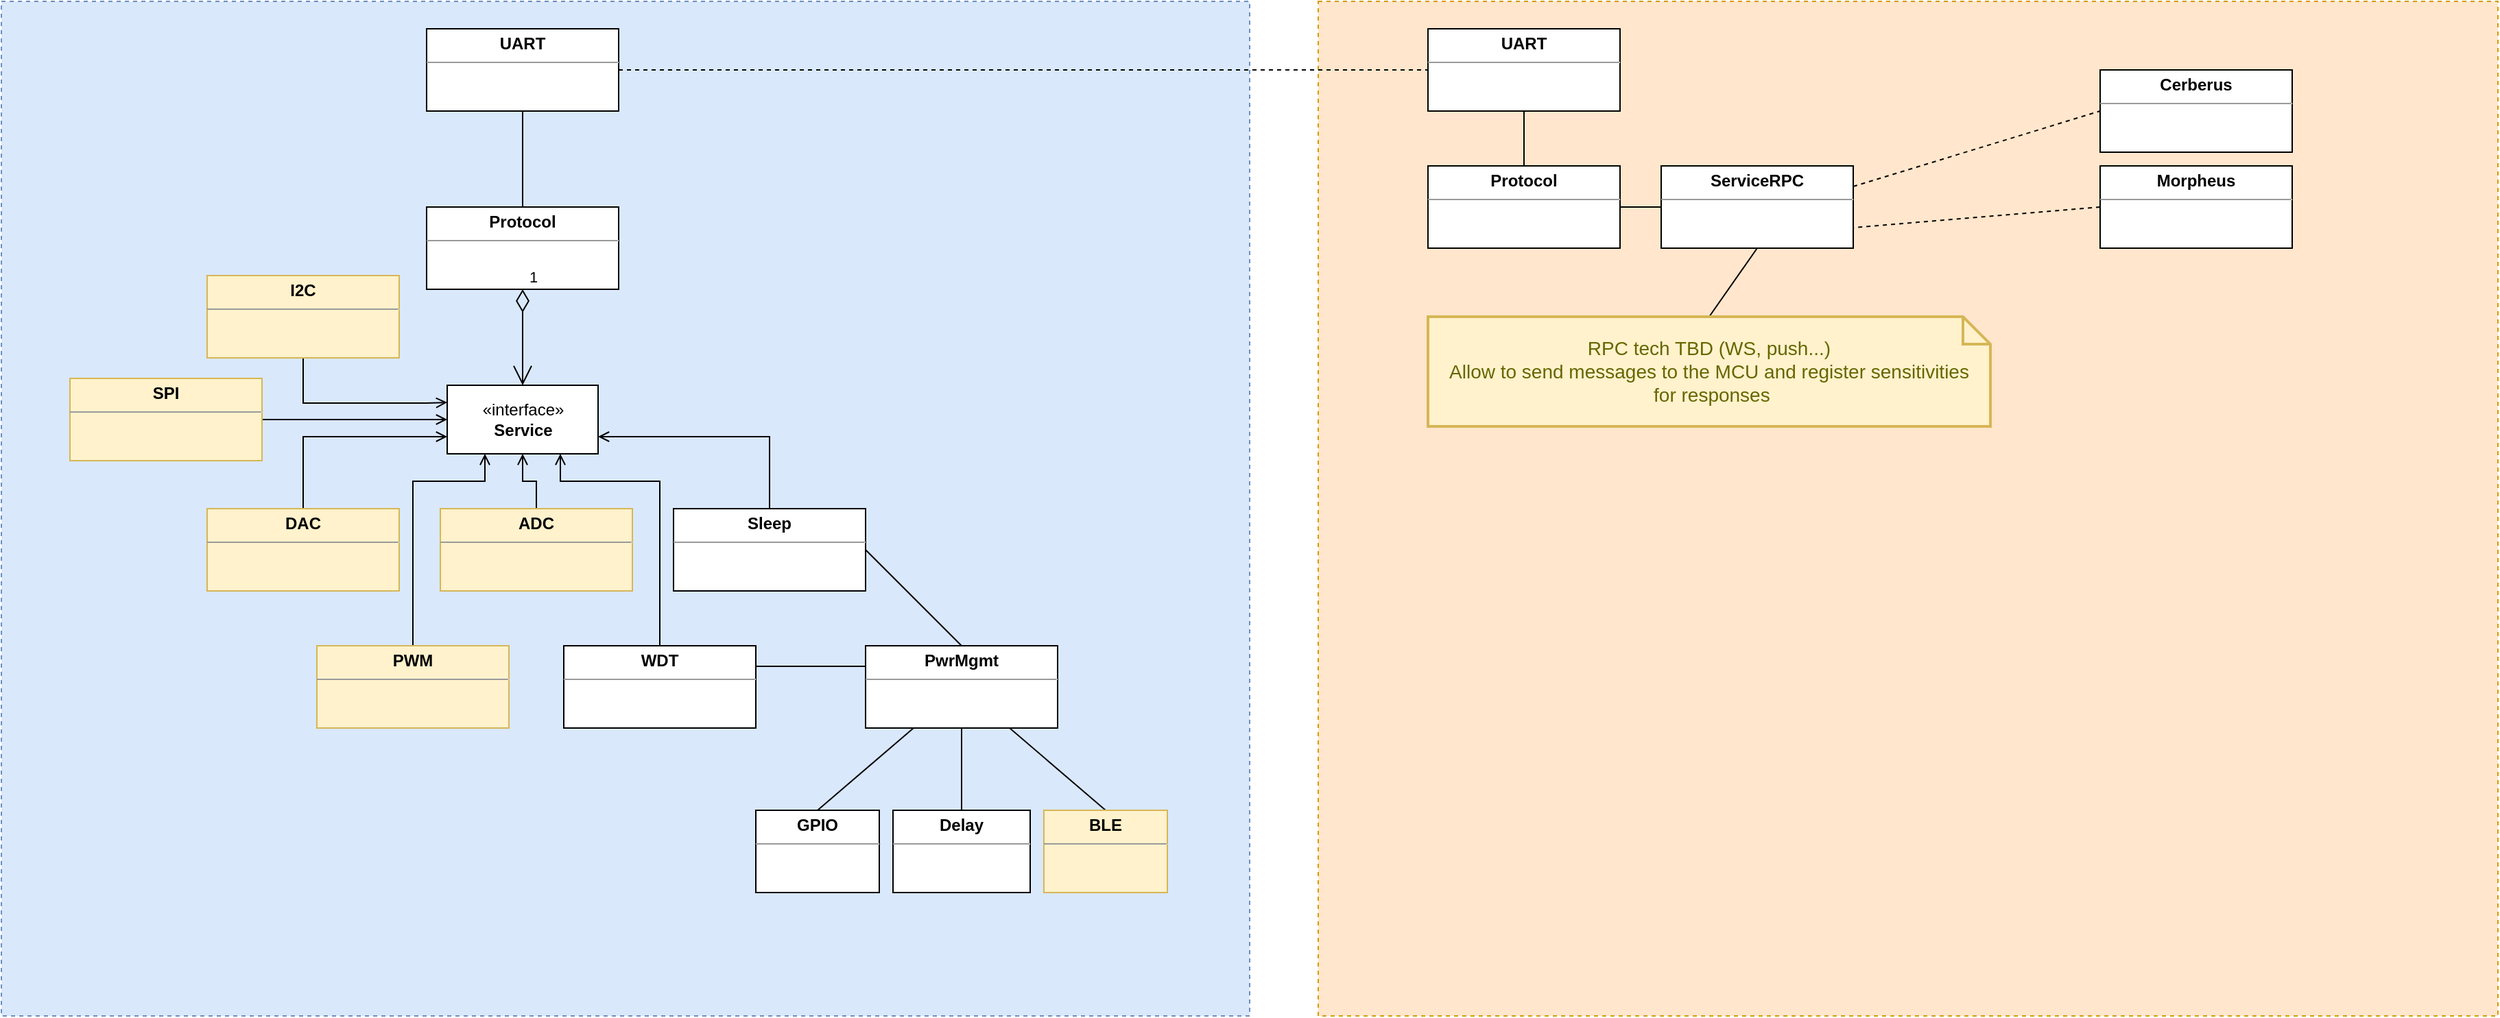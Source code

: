 <mxfile version="19.0.3" type="device" pages="2"><diagram id="K0HIEAH22-h-bRsqw0Rx" name="Morpheus Architecture"><mxGraphModel dx="3510" dy="816" grid="1" gridSize="10" guides="1" tooltips="1" connect="1" arrows="1" fold="1" page="1" pageScale="1" pageWidth="850" pageHeight="1100" math="0" shadow="0"><root><mxCell id="0"/><mxCell id="1" parent="0"/><mxCell id="XmH2_7sDeR7X7D_UyBZw-12" value="" style="rounded=0;whiteSpace=wrap;html=1;fillColor=#ffe6cc;strokeColor=#d79b00;dashed=1;" parent="1" vertex="1"><mxGeometry x="830" y="10" width="860" height="740" as="geometry"/></mxCell><mxCell id="XmH2_7sDeR7X7D_UyBZw-11" value="" style="rounded=0;whiteSpace=wrap;html=1;fillColor=#dae8fc;strokeColor=#6c8ebf;dashed=1;" parent="1" vertex="1"><mxGeometry x="-130" y="10" width="910" height="740" as="geometry"/></mxCell><mxCell id="XmH2_7sDeR7X7D_UyBZw-16" style="edgeStyle=none;rounded=0;orthogonalLoop=1;jettySize=auto;html=1;exitX=1;exitY=0.5;exitDx=0;exitDy=0;entryX=0;entryY=0.5;entryDx=0;entryDy=0;endArrow=none;endFill=0;dashed=1;" parent="1" source="L5Q6bnCBmMXN2NFEyory-2" target="XmH2_7sDeR7X7D_UyBZw-1" edge="1"><mxGeometry relative="1" as="geometry"/></mxCell><mxCell id="L5Q6bnCBmMXN2NFEyory-2" value="&lt;p style=&quot;margin:0px;margin-top:4px;text-align:center;&quot;&gt;&lt;b&gt;UART&lt;/b&gt;&lt;br&gt;&lt;/p&gt;&lt;hr size=&quot;1&quot;&gt;&lt;div style=&quot;height:2px;&quot;&gt;&lt;/div&gt;" style="verticalAlign=top;align=left;overflow=fill;fontSize=12;fontFamily=Helvetica;html=1;" parent="1" vertex="1"><mxGeometry x="180" y="30" width="140" height="60" as="geometry"/></mxCell><mxCell id="L5Q6bnCBmMXN2NFEyory-5" style="edgeStyle=orthogonalEdgeStyle;rounded=0;orthogonalLoop=1;jettySize=auto;html=1;exitX=0.5;exitY=0;exitDx=0;exitDy=0;entryX=0.5;entryY=1;entryDx=0;entryDy=0;endArrow=none;endFill=0;" parent="1" source="L5Q6bnCBmMXN2NFEyory-3" target="L5Q6bnCBmMXN2NFEyory-2" edge="1"><mxGeometry relative="1" as="geometry"/></mxCell><mxCell id="L5Q6bnCBmMXN2NFEyory-3" value="&lt;p style=&quot;margin:0px;margin-top:4px;text-align:center;&quot;&gt;&lt;b&gt;Protocol&lt;/b&gt;&lt;br&gt;&lt;/p&gt;&lt;hr size=&quot;1&quot;&gt;&lt;div style=&quot;height:2px;&quot;&gt;&lt;/div&gt;" style="verticalAlign=top;align=left;overflow=fill;fontSize=12;fontFamily=Helvetica;html=1;" parent="1" vertex="1"><mxGeometry x="180" y="160" width="140" height="60" as="geometry"/></mxCell><mxCell id="L5Q6bnCBmMXN2NFEyory-6" value="«interface»&lt;br&gt;&lt;b&gt;Service&lt;/b&gt;" style="html=1;" parent="1" vertex="1"><mxGeometry x="195" y="290" width="110" height="50" as="geometry"/></mxCell><mxCell id="L5Q6bnCBmMXN2NFEyory-7" value="1" style="endArrow=open;html=1;endSize=12;startArrow=diamondThin;startSize=14;startFill=0;edgeStyle=orthogonalEdgeStyle;align=left;verticalAlign=bottom;rounded=0;exitX=0.5;exitY=1;exitDx=0;exitDy=0;entryX=0.5;entryY=0;entryDx=0;entryDy=0;" parent="1" source="L5Q6bnCBmMXN2NFEyory-3" target="L5Q6bnCBmMXN2NFEyory-6" edge="1"><mxGeometry x="-1" y="3" relative="1" as="geometry"><mxPoint x="250" y="230" as="sourcePoint"/><mxPoint x="410" y="230" as="targetPoint"/></mxGeometry></mxCell><mxCell id="L5Q6bnCBmMXN2NFEyory-15" style="edgeStyle=orthogonalEdgeStyle;rounded=0;orthogonalLoop=1;jettySize=auto;html=1;exitX=0.5;exitY=0;exitDx=0;exitDy=0;entryX=0;entryY=0.75;entryDx=0;entryDy=0;endArrow=open;endFill=0;" parent="1" source="L5Q6bnCBmMXN2NFEyory-8" target="L5Q6bnCBmMXN2NFEyory-6" edge="1"><mxGeometry relative="1" as="geometry"><Array as="points"><mxPoint x="90" y="328"/></Array></mxGeometry></mxCell><mxCell id="L5Q6bnCBmMXN2NFEyory-8" value="&lt;p style=&quot;margin:0px;margin-top:4px;text-align:center;&quot;&gt;&lt;b&gt;DAC&lt;/b&gt;&lt;br&gt;&lt;/p&gt;&lt;hr size=&quot;1&quot;&gt;&lt;div style=&quot;height:2px;&quot;&gt;&lt;/div&gt;" style="verticalAlign=top;align=left;overflow=fill;fontSize=12;fontFamily=Helvetica;html=1;fillColor=#fff2cc;strokeColor=#d6b656;" parent="1" vertex="1"><mxGeometry x="20" y="380" width="140" height="60" as="geometry"/></mxCell><mxCell id="L5Q6bnCBmMXN2NFEyory-12" style="edgeStyle=orthogonalEdgeStyle;rounded=0;orthogonalLoop=1;jettySize=auto;html=1;exitX=0.5;exitY=0;exitDx=0;exitDy=0;entryX=0.5;entryY=1;entryDx=0;entryDy=0;endArrow=open;endFill=0;" parent="1" source="L5Q6bnCBmMXN2NFEyory-9" target="L5Q6bnCBmMXN2NFEyory-6" edge="1"><mxGeometry relative="1" as="geometry"/></mxCell><mxCell id="L5Q6bnCBmMXN2NFEyory-9" value="&lt;p style=&quot;margin:0px;margin-top:4px;text-align:center;&quot;&gt;&lt;b&gt;ADC&lt;/b&gt;&lt;br&gt;&lt;/p&gt;&lt;hr size=&quot;1&quot;&gt;&lt;div style=&quot;height:2px;&quot;&gt;&lt;/div&gt;" style="verticalAlign=top;align=left;overflow=fill;fontSize=12;fontFamily=Helvetica;html=1;fillColor=#fff2cc;strokeColor=#d6b656;" parent="1" vertex="1"><mxGeometry x="190" y="380" width="140" height="60" as="geometry"/></mxCell><mxCell id="L5Q6bnCBmMXN2NFEyory-14" style="edgeStyle=orthogonalEdgeStyle;rounded=0;orthogonalLoop=1;jettySize=auto;html=1;exitX=0.5;exitY=0;exitDx=0;exitDy=0;entryX=1;entryY=0.75;entryDx=0;entryDy=0;endArrow=open;endFill=0;" parent="1" source="L5Q6bnCBmMXN2NFEyory-10" target="L5Q6bnCBmMXN2NFEyory-6" edge="1"><mxGeometry relative="1" as="geometry"/></mxCell><mxCell id="zdIle8zXbARdMkXDp31n-10" style="edgeStyle=none;rounded=0;orthogonalLoop=1;jettySize=auto;html=1;exitX=1;exitY=0.5;exitDx=0;exitDy=0;entryX=0.5;entryY=0;entryDx=0;entryDy=0;endArrow=none;endFill=0;" parent="1" source="L5Q6bnCBmMXN2NFEyory-10" target="zdIle8zXbARdMkXDp31n-8" edge="1"><mxGeometry relative="1" as="geometry"/></mxCell><mxCell id="L5Q6bnCBmMXN2NFEyory-10" value="&lt;p style=&quot;margin:0px;margin-top:4px;text-align:center;&quot;&gt;&lt;b&gt;Sleep&lt;/b&gt;&lt;br&gt;&lt;/p&gt;&lt;hr size=&quot;1&quot;&gt;&lt;div style=&quot;height:2px;&quot;&gt;&lt;/div&gt;" style="verticalAlign=top;align=left;overflow=fill;fontSize=12;fontFamily=Helvetica;html=1;" parent="1" vertex="1"><mxGeometry x="360" y="380" width="140" height="60" as="geometry"/></mxCell><mxCell id="L5Q6bnCBmMXN2NFEyory-13" style="edgeStyle=orthogonalEdgeStyle;rounded=0;orthogonalLoop=1;jettySize=auto;html=1;exitX=0.5;exitY=0;exitDx=0;exitDy=0;entryX=0.75;entryY=1;entryDx=0;entryDy=0;endArrow=open;endFill=0;" parent="1" source="L5Q6bnCBmMXN2NFEyory-11" target="L5Q6bnCBmMXN2NFEyory-6" edge="1"><mxGeometry relative="1" as="geometry"><Array as="points"><mxPoint x="350" y="360"/><mxPoint x="278" y="360"/></Array></mxGeometry></mxCell><mxCell id="L5Q6bnCBmMXN2NFEyory-11" value="&lt;p style=&quot;margin:0px;margin-top:4px;text-align:center;&quot;&gt;&lt;b&gt;WDT&lt;/b&gt;&lt;br&gt;&lt;/p&gt;&lt;hr size=&quot;1&quot;&gt;&lt;div style=&quot;height:2px;&quot;&gt;&lt;/div&gt;" style="verticalAlign=top;align=left;overflow=fill;fontSize=12;fontFamily=Helvetica;html=1;" parent="1" vertex="1"><mxGeometry x="280" y="480" width="140" height="60" as="geometry"/></mxCell><mxCell id="zdIle8zXbARdMkXDp31n-3" style="edgeStyle=orthogonalEdgeStyle;rounded=0;orthogonalLoop=1;jettySize=auto;html=1;exitX=0.5;exitY=0;exitDx=0;exitDy=0;entryX=0.25;entryY=1;entryDx=0;entryDy=0;endArrow=open;endFill=0;" parent="1" source="zdIle8zXbARdMkXDp31n-2" target="L5Q6bnCBmMXN2NFEyory-6" edge="1"><mxGeometry relative="1" as="geometry"><Array as="points"><mxPoint x="170" y="360"/><mxPoint x="223" y="360"/></Array></mxGeometry></mxCell><mxCell id="zdIle8zXbARdMkXDp31n-2" value="&lt;p style=&quot;margin:0px;margin-top:4px;text-align:center;&quot;&gt;&lt;b&gt;PWM&lt;/b&gt;&lt;br&gt;&lt;/p&gt;&lt;hr size=&quot;1&quot;&gt;&lt;div style=&quot;height:2px;&quot;&gt;&lt;/div&gt;" style="verticalAlign=top;align=left;overflow=fill;fontSize=12;fontFamily=Helvetica;html=1;fillColor=#fff2cc;strokeColor=#d6b656;" parent="1" vertex="1"><mxGeometry x="100" y="480" width="140" height="60" as="geometry"/></mxCell><mxCell id="zdIle8zXbARdMkXDp31n-5" style="edgeStyle=orthogonalEdgeStyle;rounded=0;orthogonalLoop=1;jettySize=auto;html=1;exitX=0.5;exitY=1;exitDx=0;exitDy=0;entryX=0;entryY=0.25;entryDx=0;entryDy=0;endArrow=open;endFill=0;" parent="1" source="zdIle8zXbARdMkXDp31n-4" target="L5Q6bnCBmMXN2NFEyory-6" edge="1"><mxGeometry relative="1" as="geometry"><Array as="points"><mxPoint x="90" y="303"/><mxPoint x="180" y="303"/></Array></mxGeometry></mxCell><mxCell id="zdIle8zXbARdMkXDp31n-4" value="&lt;p style=&quot;margin:0px;margin-top:4px;text-align:center;&quot;&gt;&lt;b&gt;I2C&lt;/b&gt;&lt;br&gt;&lt;/p&gt;&lt;hr size=&quot;1&quot;&gt;&lt;div style=&quot;height:2px;&quot;&gt;&lt;/div&gt;" style="verticalAlign=top;align=left;overflow=fill;fontSize=12;fontFamily=Helvetica;html=1;fillColor=#fff2cc;strokeColor=#d6b656;" parent="1" vertex="1"><mxGeometry x="20" y="210" width="140" height="60" as="geometry"/></mxCell><mxCell id="zdIle8zXbARdMkXDp31n-7" style="edgeStyle=orthogonalEdgeStyle;rounded=0;orthogonalLoop=1;jettySize=auto;html=1;exitX=1;exitY=0.5;exitDx=0;exitDy=0;entryX=0;entryY=0.5;entryDx=0;entryDy=0;endArrow=open;endFill=0;" parent="1" source="zdIle8zXbARdMkXDp31n-6" target="L5Q6bnCBmMXN2NFEyory-6" edge="1"><mxGeometry relative="1" as="geometry"/></mxCell><mxCell id="zdIle8zXbARdMkXDp31n-6" value="&lt;p style=&quot;margin:0px;margin-top:4px;text-align:center;&quot;&gt;&lt;b&gt;SPI&lt;/b&gt;&lt;br&gt;&lt;/p&gt;&lt;hr size=&quot;1&quot;&gt;&lt;div style=&quot;height:2px;&quot;&gt;&lt;/div&gt;" style="verticalAlign=top;align=left;overflow=fill;fontSize=12;fontFamily=Helvetica;html=1;fillColor=#fff2cc;strokeColor=#d6b656;" parent="1" vertex="1"><mxGeometry x="-80" y="285" width="140" height="60" as="geometry"/></mxCell><mxCell id="zdIle8zXbARdMkXDp31n-9" style="rounded=0;orthogonalLoop=1;jettySize=auto;html=1;exitX=0;exitY=0.25;exitDx=0;exitDy=0;entryX=1;entryY=0.25;entryDx=0;entryDy=0;endArrow=none;endFill=0;" parent="1" source="zdIle8zXbARdMkXDp31n-8" target="L5Q6bnCBmMXN2NFEyory-11" edge="1"><mxGeometry relative="1" as="geometry"/></mxCell><mxCell id="zdIle8zXbARdMkXDp31n-8" value="&lt;p style=&quot;margin:0px;margin-top:4px;text-align:center;&quot;&gt;&lt;b&gt;PwrMgmt&lt;/b&gt;&lt;/p&gt;&lt;hr size=&quot;1&quot;&gt;&lt;div style=&quot;height:2px;&quot;&gt;&lt;/div&gt;" style="verticalAlign=top;align=left;overflow=fill;fontSize=12;fontFamily=Helvetica;html=1;" parent="1" vertex="1"><mxGeometry x="500" y="480" width="140" height="60" as="geometry"/></mxCell><mxCell id="zdIle8zXbARdMkXDp31n-14" style="edgeStyle=none;rounded=0;orthogonalLoop=1;jettySize=auto;html=1;exitX=0.5;exitY=0;exitDx=0;exitDy=0;entryX=0.25;entryY=1;entryDx=0;entryDy=0;endArrow=none;endFill=0;" parent="1" source="zdIle8zXbARdMkXDp31n-11" target="zdIle8zXbARdMkXDp31n-8" edge="1"><mxGeometry relative="1" as="geometry"/></mxCell><mxCell id="zdIle8zXbARdMkXDp31n-11" value="&lt;p style=&quot;margin:0px;margin-top:4px;text-align:center;&quot;&gt;&lt;b&gt;GPIO&lt;/b&gt;&lt;br&gt;&lt;/p&gt;&lt;hr size=&quot;1&quot;&gt;&lt;div style=&quot;height:2px;&quot;&gt;&lt;/div&gt;" style="verticalAlign=top;align=left;overflow=fill;fontSize=12;fontFamily=Helvetica;html=1;" parent="1" vertex="1"><mxGeometry x="420" y="600" width="90" height="60" as="geometry"/></mxCell><mxCell id="zdIle8zXbARdMkXDp31n-15" style="edgeStyle=none;rounded=0;orthogonalLoop=1;jettySize=auto;html=1;exitX=0.5;exitY=0;exitDx=0;exitDy=0;entryX=0.5;entryY=1;entryDx=0;entryDy=0;endArrow=none;endFill=0;" parent="1" source="zdIle8zXbARdMkXDp31n-12" target="zdIle8zXbARdMkXDp31n-8" edge="1"><mxGeometry relative="1" as="geometry"/></mxCell><mxCell id="zdIle8zXbARdMkXDp31n-12" value="&lt;p style=&quot;margin:0px;margin-top:4px;text-align:center;&quot;&gt;&lt;b&gt;Delay&lt;/b&gt;&lt;br&gt;&lt;/p&gt;&lt;hr size=&quot;1&quot;&gt;&lt;div style=&quot;height:2px;&quot;&gt;&lt;/div&gt;" style="verticalAlign=top;align=left;overflow=fill;fontSize=12;fontFamily=Helvetica;html=1;" parent="1" vertex="1"><mxGeometry x="520" y="600" width="100" height="60" as="geometry"/></mxCell><mxCell id="zdIle8zXbARdMkXDp31n-16" style="edgeStyle=none;rounded=0;orthogonalLoop=1;jettySize=auto;html=1;exitX=0.5;exitY=0;exitDx=0;exitDy=0;entryX=0.75;entryY=1;entryDx=0;entryDy=0;endArrow=none;endFill=0;" parent="1" source="zdIle8zXbARdMkXDp31n-13" target="zdIle8zXbARdMkXDp31n-8" edge="1"><mxGeometry relative="1" as="geometry"/></mxCell><mxCell id="zdIle8zXbARdMkXDp31n-13" value="&lt;p style=&quot;margin:0px;margin-top:4px;text-align:center;&quot;&gt;&lt;b&gt;BLE&lt;/b&gt;&lt;br&gt;&lt;/p&gt;&lt;hr size=&quot;1&quot;&gt;&lt;div style=&quot;height:2px;&quot;&gt;&lt;/div&gt;" style="verticalAlign=top;align=left;overflow=fill;fontSize=12;fontFamily=Helvetica;html=1;fillColor=#fff2cc;strokeColor=#d6b656;" parent="1" vertex="1"><mxGeometry x="630" y="600" width="90" height="60" as="geometry"/></mxCell><mxCell id="XmH2_7sDeR7X7D_UyBZw-6" style="edgeStyle=orthogonalEdgeStyle;rounded=0;orthogonalLoop=1;jettySize=auto;html=1;exitX=0.5;exitY=1;exitDx=0;exitDy=0;entryX=0.5;entryY=0;entryDx=0;entryDy=0;endArrow=none;endFill=0;" parent="1" source="XmH2_7sDeR7X7D_UyBZw-1" target="XmH2_7sDeR7X7D_UyBZw-5" edge="1"><mxGeometry relative="1" as="geometry"/></mxCell><mxCell id="XmH2_7sDeR7X7D_UyBZw-1" value="&lt;p style=&quot;margin:0px;margin-top:4px;text-align:center;&quot;&gt;&lt;b&gt;UART&lt;/b&gt;&lt;br&gt;&lt;/p&gt;&lt;hr size=&quot;1&quot;&gt;&lt;div style=&quot;height:2px;&quot;&gt;&lt;/div&gt;" style="verticalAlign=top;align=left;overflow=fill;fontSize=12;fontFamily=Helvetica;html=1;" parent="1" vertex="1"><mxGeometry x="910" y="30" width="140" height="60" as="geometry"/></mxCell><mxCell id="XmH2_7sDeR7X7D_UyBZw-8" style="edgeStyle=orthogonalEdgeStyle;rounded=0;orthogonalLoop=1;jettySize=auto;html=1;exitX=1;exitY=0.5;exitDx=0;exitDy=0;entryX=0;entryY=0.5;entryDx=0;entryDy=0;endArrow=none;endFill=0;" parent="1" source="XmH2_7sDeR7X7D_UyBZw-5" target="XmH2_7sDeR7X7D_UyBZw-7" edge="1"><mxGeometry relative="1" as="geometry"/></mxCell><mxCell id="XmH2_7sDeR7X7D_UyBZw-5" value="&lt;p style=&quot;margin:0px;margin-top:4px;text-align:center;&quot;&gt;&lt;b&gt;Protocol&lt;/b&gt;&lt;br&gt;&lt;/p&gt;&lt;hr size=&quot;1&quot;&gt;&lt;div style=&quot;height:2px;&quot;&gt;&lt;/div&gt;" style="verticalAlign=top;align=left;overflow=fill;fontSize=12;fontFamily=Helvetica;html=1;" parent="1" vertex="1"><mxGeometry x="910" y="130" width="140" height="60" as="geometry"/></mxCell><mxCell id="XmH2_7sDeR7X7D_UyBZw-10" style="rounded=0;orthogonalLoop=1;jettySize=auto;html=1;exitX=0.5;exitY=1;exitDx=0;exitDy=0;entryX=0.5;entryY=0;entryDx=0;entryDy=0;entryPerimeter=0;endArrow=none;endFill=0;" parent="1" source="XmH2_7sDeR7X7D_UyBZw-7" target="XmH2_7sDeR7X7D_UyBZw-9" edge="1"><mxGeometry relative="1" as="geometry"/></mxCell><mxCell id="XmH2_7sDeR7X7D_UyBZw-17" style="edgeStyle=none;rounded=0;orthogonalLoop=1;jettySize=auto;html=1;exitX=1;exitY=0.25;exitDx=0;exitDy=0;entryX=0;entryY=0.5;entryDx=0;entryDy=0;dashed=1;endArrow=none;endFill=0;" parent="1" source="XmH2_7sDeR7X7D_UyBZw-7" target="XmH2_7sDeR7X7D_UyBZw-15" edge="1"><mxGeometry relative="1" as="geometry"/></mxCell><mxCell id="XmH2_7sDeR7X7D_UyBZw-7" value="&lt;p style=&quot;margin:0px;margin-top:4px;text-align:center;&quot;&gt;&lt;b&gt;ServiceRPC&lt;/b&gt;&lt;br&gt;&lt;/p&gt;&lt;hr size=&quot;1&quot;&gt;&lt;div style=&quot;height:2px;&quot;&gt;&lt;/div&gt;" style="verticalAlign=top;align=left;overflow=fill;fontSize=12;fontFamily=Helvetica;html=1;" parent="1" vertex="1"><mxGeometry x="1080" y="130" width="140" height="60" as="geometry"/></mxCell><mxCell id="XmH2_7sDeR7X7D_UyBZw-9" value="&lt;div&gt;RPC tech TBD (WS, push...)&lt;/div&gt;&lt;div&gt;Allow to send messages to the MCU and register sensitivities&lt;br&gt;&lt;/div&gt;&amp;nbsp;for responses" style="shape=note;strokeWidth=2;fontSize=14;size=20;whiteSpace=wrap;html=1;fillColor=#fff2cc;strokeColor=#d6b656;fontColor=#666600;" parent="1" vertex="1"><mxGeometry x="910" y="240" width="410" height="80" as="geometry"/></mxCell><mxCell id="XmH2_7sDeR7X7D_UyBZw-18" style="edgeStyle=none;rounded=0;orthogonalLoop=1;jettySize=auto;html=1;exitX=0;exitY=0.5;exitDx=0;exitDy=0;entryX=1;entryY=0.75;entryDx=0;entryDy=0;dashed=1;endArrow=none;endFill=0;" parent="1" source="XmH2_7sDeR7X7D_UyBZw-14" target="XmH2_7sDeR7X7D_UyBZw-7" edge="1"><mxGeometry relative="1" as="geometry"/></mxCell><mxCell id="XmH2_7sDeR7X7D_UyBZw-14" value="&lt;p style=&quot;margin:0px;margin-top:4px;text-align:center;&quot;&gt;&lt;b&gt;Morpheus&lt;/b&gt;&lt;br&gt;&lt;/p&gt;&lt;hr size=&quot;1&quot;&gt;&lt;div style=&quot;height:2px;&quot;&gt;&lt;/div&gt;" style="verticalAlign=top;align=left;overflow=fill;fontSize=12;fontFamily=Helvetica;html=1;" parent="1" vertex="1"><mxGeometry x="1400" y="130" width="140" height="60" as="geometry"/></mxCell><mxCell id="XmH2_7sDeR7X7D_UyBZw-15" value="&lt;p style=&quot;margin:0px;margin-top:4px;text-align:center;&quot;&gt;&lt;b&gt;Cerberus&lt;/b&gt;&lt;/p&gt;&lt;hr size=&quot;1&quot;&gt;&lt;div style=&quot;height:2px;&quot;&gt;&lt;/div&gt;" style="verticalAlign=top;align=left;overflow=fill;fontSize=12;fontFamily=Helvetica;html=1;" parent="1" vertex="1"><mxGeometry x="1400" y="60" width="140" height="60" as="geometry"/></mxCell></root></mxGraphModel></diagram><diagram id="LaKU0qwG1EQCIt3dhoA8" name="MorpheusStateMachine"><mxGraphModel dx="1267" dy="389" grid="1" gridSize="10" guides="1" tooltips="1" connect="1" arrows="1" fold="1" page="1" pageScale="1" pageWidth="850" pageHeight="1100" math="0" shadow="0"><root><mxCell id="0"/><mxCell id="1" parent="0"/><mxCell id="aGKp0ckt5_9lA0kSy5wp-1" value="PowerOn" style="rounded=1;whiteSpace=wrap;html=1;arcSize=40;fontColor=#000000;fillColor=#ffffc0;strokeColor=#ff0000;" vertex="1" parent="1"><mxGeometry x="380" y="100" width="120" height="40" as="geometry"/></mxCell><mxCell id="aGKp0ckt5_9lA0kSy5wp-2" value="" style="edgeStyle=orthogonalEdgeStyle;html=1;verticalAlign=bottom;endArrow=open;endSize=8;strokeColor=#ff0000;rounded=0;entryX=0.5;entryY=0;entryDx=0;entryDy=0;" edge="1" source="aGKp0ckt5_9lA0kSy5wp-1" parent="1" target="aGKp0ckt5_9lA0kSy5wp-5"><mxGeometry relative="1" as="geometry"><mxPoint x="440" y="200" as="targetPoint"/></mxGeometry></mxCell><mxCell id="aGKp0ckt5_9lA0kSy5wp-9" value="SleepPin(pre_delay, active_state)" style="edgeLabel;html=1;align=center;verticalAlign=middle;resizable=0;points=[];" vertex="1" connectable="0" parent="aGKp0ckt5_9lA0kSy5wp-2"><mxGeometry x="-0.047" y="3" relative="1" as="geometry"><mxPoint as="offset"/></mxGeometry></mxCell><mxCell id="aGKp0ckt5_9lA0kSy5wp-3" value="" style="ellipse;html=1;shape=startState;fillColor=#000000;strokeColor=#ff0000;" vertex="1" parent="1"><mxGeometry x="425" y="30" width="30" height="30" as="geometry"/></mxCell><mxCell id="aGKp0ckt5_9lA0kSy5wp-4" value="" style="edgeStyle=orthogonalEdgeStyle;html=1;verticalAlign=bottom;endArrow=open;endSize=8;strokeColor=#ff0000;rounded=0;entryX=0.5;entryY=0;entryDx=0;entryDy=0;" edge="1" source="aGKp0ckt5_9lA0kSy5wp-3" parent="1" target="aGKp0ckt5_9lA0kSy5wp-1"><mxGeometry relative="1" as="geometry"><mxPoint x="440" y="120" as="targetPoint"/></mxGeometry></mxCell><mxCell id="aGKp0ckt5_9lA0kSy5wp-5" value="SleepPin Pre" style="rounded=1;whiteSpace=wrap;html=1;arcSize=40;fontColor=#000000;fillColor=#ffffc0;strokeColor=#ff0000;" vertex="1" parent="1"><mxGeometry x="230" y="200" width="120" height="40" as="geometry"/></mxCell><mxCell id="aGKp0ckt5_9lA0kSy5wp-6" value="" style="edgeStyle=orthogonalEdgeStyle;html=1;verticalAlign=bottom;endArrow=open;endSize=8;strokeColor=#ff0000;rounded=0;entryX=0.5;entryY=0;entryDx=0;entryDy=0;" edge="1" source="aGKp0ckt5_9lA0kSy5wp-5" parent="1" target="aGKp0ckt5_9lA0kSy5wp-7"><mxGeometry relative="1" as="geometry"><mxPoint x="290" y="300" as="targetPoint"/></mxGeometry></mxCell><mxCell id="aGKp0ckt5_9lA0kSy5wp-10" value="Pre_delay elapsed" style="edgeLabel;html=1;align=center;verticalAlign=middle;resizable=0;points=[];" vertex="1" connectable="0" parent="aGKp0ckt5_9lA0kSy5wp-6"><mxGeometry x="0.335" relative="1" as="geometry"><mxPoint y="-10" as="offset"/></mxGeometry></mxCell><mxCell id="aGKp0ckt5_9lA0kSy5wp-7" value="SleepPin Sleep" style="rounded=1;whiteSpace=wrap;html=1;arcSize=40;fontColor=#000000;fillColor=#ffffc0;strokeColor=#ff0000;" vertex="1" parent="1"><mxGeometry x="230" y="300" width="120" height="40" as="geometry"/></mxCell><mxCell id="aGKp0ckt5_9lA0kSy5wp-8" value="" style="edgeStyle=orthogonalEdgeStyle;html=1;verticalAlign=bottom;endArrow=open;endSize=8;strokeColor=#ff0000;rounded=0;entryX=0.25;entryY=0;entryDx=0;entryDy=0;" edge="1" source="aGKp0ckt5_9lA0kSy5wp-7" parent="1" target="aGKp0ckt5_9lA0kSy5wp-1"><mxGeometry relative="1" as="geometry"><mxPoint x="290" y="410" as="targetPoint"/><Array as="points"><mxPoint x="150" y="320"/><mxPoint x="150" y="80"/><mxPoint x="410" y="80"/></Array></mxGeometry></mxCell><mxCell id="aGKp0ckt5_9lA0kSy5wp-11" value="Pin=active_state" style="edgeLabel;html=1;align=center;verticalAlign=middle;resizable=0;points=[];" vertex="1" connectable="0" parent="aGKp0ckt5_9lA0kSy5wp-8"><mxGeometry x="-0.261" y="1" relative="1" as="geometry"><mxPoint as="offset"/></mxGeometry></mxCell><mxCell id="aGKp0ckt5_9lA0kSy5wp-12" value="" style="edgeStyle=orthogonalEdgeStyle;html=1;verticalAlign=bottom;endArrow=open;endSize=8;strokeColor=#ff0000;rounded=0;entryX=0.5;entryY=0;entryDx=0;entryDy=0;exitX=1;exitY=0.5;exitDx=0;exitDy=0;" edge="1" parent="1" target="aGKp0ckt5_9lA0kSy5wp-14" source="aGKp0ckt5_9lA0kSy5wp-1"><mxGeometry relative="1" as="geometry"><mxPoint x="770" y="200" as="targetPoint"/><mxPoint x="710" y="120" as="sourcePoint"/></mxGeometry></mxCell><mxCell id="aGKp0ckt5_9lA0kSy5wp-13" value="SleepTime(pre_delay, duration)" style="edgeLabel;html=1;align=center;verticalAlign=middle;resizable=0;points=[];" vertex="1" connectable="0" parent="aGKp0ckt5_9lA0kSy5wp-12"><mxGeometry x="-0.047" y="3" relative="1" as="geometry"><mxPoint as="offset"/></mxGeometry></mxCell><mxCell id="aGKp0ckt5_9lA0kSy5wp-14" value="SleepTime Pre" style="rounded=1;whiteSpace=wrap;html=1;arcSize=40;fontColor=#000000;fillColor=#ffffc0;strokeColor=#ff0000;" vertex="1" parent="1"><mxGeometry x="560" y="200" width="120" height="40" as="geometry"/></mxCell><mxCell id="aGKp0ckt5_9lA0kSy5wp-15" value="" style="edgeStyle=orthogonalEdgeStyle;html=1;verticalAlign=bottom;endArrow=open;endSize=8;strokeColor=#ff0000;rounded=0;entryX=0.5;entryY=0;entryDx=0;entryDy=0;" edge="1" parent="1" source="aGKp0ckt5_9lA0kSy5wp-14" target="aGKp0ckt5_9lA0kSy5wp-17"><mxGeometry relative="1" as="geometry"><mxPoint x="620" y="300" as="targetPoint"/></mxGeometry></mxCell><mxCell id="aGKp0ckt5_9lA0kSy5wp-16" value="Pre_delay elapsed" style="edgeLabel;html=1;align=center;verticalAlign=middle;resizable=0;points=[];" vertex="1" connectable="0" parent="aGKp0ckt5_9lA0kSy5wp-15"><mxGeometry x="0.335" relative="1" as="geometry"><mxPoint y="-10" as="offset"/></mxGeometry></mxCell><mxCell id="aGKp0ckt5_9lA0kSy5wp-17" value="SleepTime Sleep" style="rounded=1;whiteSpace=wrap;html=1;arcSize=40;fontColor=#000000;fillColor=#ffffc0;strokeColor=#ff0000;" vertex="1" parent="1"><mxGeometry x="560" y="300" width="120" height="40" as="geometry"/></mxCell><mxCell id="aGKp0ckt5_9lA0kSy5wp-19" value="" style="edgeStyle=orthogonalEdgeStyle;html=1;verticalAlign=bottom;endArrow=open;endSize=8;strokeColor=#ff0000;rounded=0;entryX=0.75;entryY=0;entryDx=0;entryDy=0;exitX=1;exitY=0.5;exitDx=0;exitDy=0;" edge="1" parent="1" source="aGKp0ckt5_9lA0kSy5wp-17" target="aGKp0ckt5_9lA0kSy5wp-1"><mxGeometry relative="1" as="geometry"><mxPoint x="420" y="110" as="targetPoint"/><mxPoint x="240" y="330" as="sourcePoint"/><Array as="points"><mxPoint x="730" y="320"/><mxPoint x="730" y="80"/><mxPoint x="470" y="80"/></Array></mxGeometry></mxCell><mxCell id="aGKp0ckt5_9lA0kSy5wp-20" value="duration elapsed" style="edgeLabel;html=1;align=center;verticalAlign=middle;resizable=0;points=[];" vertex="1" connectable="0" parent="aGKp0ckt5_9lA0kSy5wp-19"><mxGeometry x="-0.261" y="1" relative="1" as="geometry"><mxPoint as="offset"/></mxGeometry></mxCell></root></mxGraphModel></diagram></mxfile>